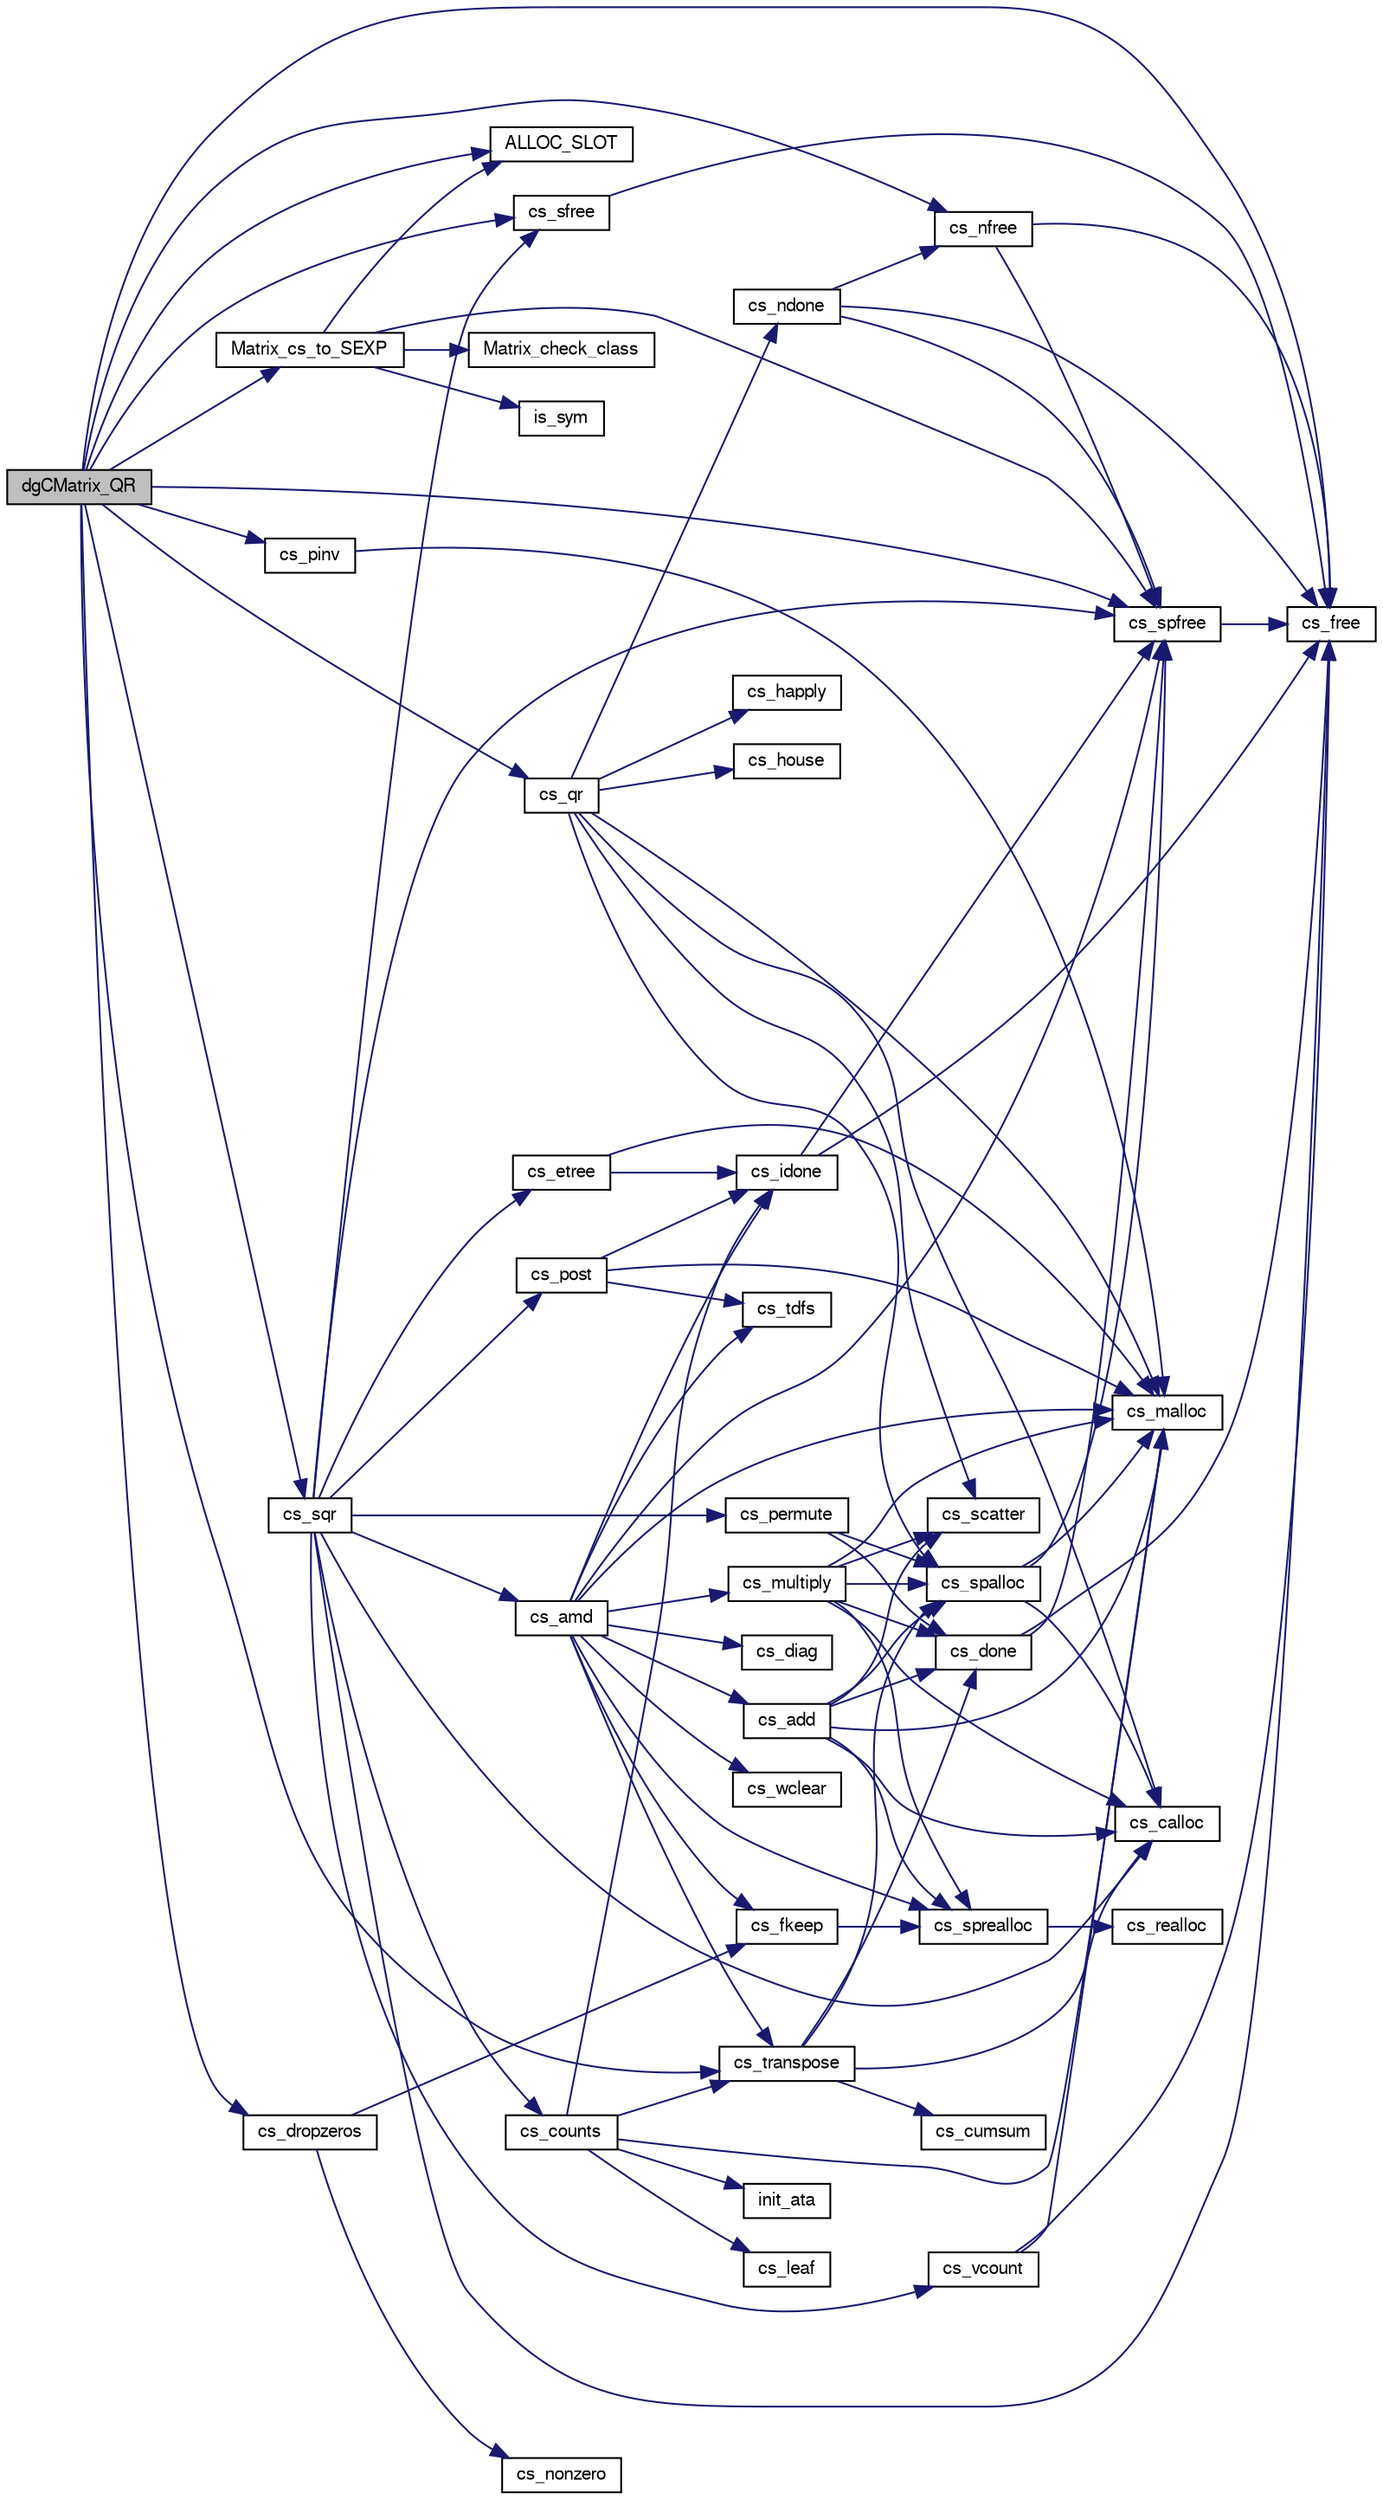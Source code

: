 digraph G
{
  edge [fontname="FreeSans",fontsize=10,labelfontname="FreeSans",labelfontsize=10];
  node [fontname="FreeSans",fontsize=10,shape=record];
  rankdir=LR;
  Node1 [label="dgCMatrix_QR",height=0.2,width=0.4,color="black", fillcolor="grey75", style="filled" fontcolor="black"];
  Node1 -> Node2 [color="midnightblue",fontsize=10,style="solid",fontname="FreeSans"];
  Node2 [label="ALLOC_SLOT",height=0.2,width=0.4,color="black", fillcolor="white", style="filled",URL="$Mutils_8h.html#f7f59236ca18ab52131cf71f4a7b0786",tooltip="Allocate an SEXP of given type and length, assign it as slot nm in the object, and..."];
  Node1 -> Node3 [color="midnightblue",fontsize=10,style="solid",fontname="FreeSans"];
  Node3 [label="cs_dropzeros",height=0.2,width=0.4,color="black", fillcolor="white", style="filled",URL="$cs_8c.html#50c30e47141ef37dbb4b342e1b4ba924"];
  Node3 -> Node4 [color="midnightblue",fontsize=10,style="solid",fontname="FreeSans"];
  Node4 [label="cs_fkeep",height=0.2,width=0.4,color="black", fillcolor="white", style="filled",URL="$cs_8c.html#de63a58ec1758250c64518d817ea3c4c"];
  Node4 -> Node5 [color="midnightblue",fontsize=10,style="solid",fontname="FreeSans"];
  Node5 [label="cs_sprealloc",height=0.2,width=0.4,color="black", fillcolor="white", style="filled",URL="$cs_8c.html#5a9bc4224732ce1cedc50119afc687c1"];
  Node5 -> Node6 [color="midnightblue",fontsize=10,style="solid",fontname="FreeSans"];
  Node6 [label="cs_realloc",height=0.2,width=0.4,color="black", fillcolor="white", style="filled",URL="$cs_8c.html#7e829e1175f2c8ddb0d6d9e0bb90f985"];
  Node3 -> Node7 [color="midnightblue",fontsize=10,style="solid",fontname="FreeSans"];
  Node7 [label="cs_nonzero",height=0.2,width=0.4,color="black", fillcolor="white", style="filled",URL="$cs_8c.html#9dad9370bdde743eee26de2d53572bda"];
  Node1 -> Node8 [color="midnightblue",fontsize=10,style="solid",fontname="FreeSans"];
  Node8 [label="cs_free",height=0.2,width=0.4,color="black", fillcolor="white", style="filled",URL="$cs_8c.html#78c1d1194aacc65212bb0d2b03643ac7"];
  Node1 -> Node9 [color="midnightblue",fontsize=10,style="solid",fontname="FreeSans"];
  Node9 [label="cs_nfree",height=0.2,width=0.4,color="black", fillcolor="white", style="filled",URL="$cs_8c.html#f2e6d75dfc24a842fdbce3aa510dc4bc"];
  Node9 -> Node8 [color="midnightblue",fontsize=10,style="solid",fontname="FreeSans"];
  Node9 -> Node10 [color="midnightblue",fontsize=10,style="solid",fontname="FreeSans"];
  Node10 [label="cs_spfree",height=0.2,width=0.4,color="black", fillcolor="white", style="filled",URL="$cs_8c.html#6d705e404a7831ccf01bc0ea064215b9"];
  Node10 -> Node8 [color="midnightblue",fontsize=10,style="solid",fontname="FreeSans"];
  Node1 -> Node11 [color="midnightblue",fontsize=10,style="solid",fontname="FreeSans"];
  Node11 [label="cs_pinv",height=0.2,width=0.4,color="black", fillcolor="white", style="filled",URL="$cs_8c.html#4ddf83c074fafd1120be9fbbfa4a29f9"];
  Node11 -> Node12 [color="midnightblue",fontsize=10,style="solid",fontname="FreeSans"];
  Node12 [label="cs_malloc",height=0.2,width=0.4,color="black", fillcolor="white", style="filled",URL="$cs_8c.html#4c6c75c54cbdf2f3fd4574a90c2f8a86"];
  Node1 -> Node13 [color="midnightblue",fontsize=10,style="solid",fontname="FreeSans"];
  Node13 [label="cs_qr",height=0.2,width=0.4,color="black", fillcolor="white", style="filled",URL="$cs_8c.html#767dc90c22d90fe898f72c2da0d98c03"];
  Node13 -> Node14 [color="midnightblue",fontsize=10,style="solid",fontname="FreeSans"];
  Node14 [label="cs_calloc",height=0.2,width=0.4,color="black", fillcolor="white", style="filled",URL="$cs_8c.html#d3e846c0142a1457e8e85bcaf559fb98"];
  Node13 -> Node15 [color="midnightblue",fontsize=10,style="solid",fontname="FreeSans"];
  Node15 [label="cs_happly",height=0.2,width=0.4,color="black", fillcolor="white", style="filled",URL="$cs_8c.html#27050a31d36046e833b7763fe8ef62ce"];
  Node13 -> Node16 [color="midnightblue",fontsize=10,style="solid",fontname="FreeSans"];
  Node16 [label="cs_house",height=0.2,width=0.4,color="black", fillcolor="white", style="filled",URL="$cs_8c.html#096c9057bf2038f9eaef0c1dfb09f3dd"];
  Node13 -> Node12 [color="midnightblue",fontsize=10,style="solid",fontname="FreeSans"];
  Node13 -> Node17 [color="midnightblue",fontsize=10,style="solid",fontname="FreeSans"];
  Node17 [label="cs_ndone",height=0.2,width=0.4,color="black", fillcolor="white", style="filled",URL="$cs_8c.html#24796e2f78414578fd2b8e7528535cbb"];
  Node17 -> Node8 [color="midnightblue",fontsize=10,style="solid",fontname="FreeSans"];
  Node17 -> Node9 [color="midnightblue",fontsize=10,style="solid",fontname="FreeSans"];
  Node17 -> Node10 [color="midnightblue",fontsize=10,style="solid",fontname="FreeSans"];
  Node13 -> Node18 [color="midnightblue",fontsize=10,style="solid",fontname="FreeSans"];
  Node18 [label="cs_scatter",height=0.2,width=0.4,color="black", fillcolor="white", style="filled",URL="$cs_8c.html#3729a7e21dbc3309ac96461ddb060328"];
  Node13 -> Node19 [color="midnightblue",fontsize=10,style="solid",fontname="FreeSans"];
  Node19 [label="cs_spalloc",height=0.2,width=0.4,color="black", fillcolor="white", style="filled",URL="$cs_8c.html#ad3a584d9185a4fe4497a36f892b9c72"];
  Node19 -> Node14 [color="midnightblue",fontsize=10,style="solid",fontname="FreeSans"];
  Node19 -> Node12 [color="midnightblue",fontsize=10,style="solid",fontname="FreeSans"];
  Node19 -> Node10 [color="midnightblue",fontsize=10,style="solid",fontname="FreeSans"];
  Node1 -> Node20 [color="midnightblue",fontsize=10,style="solid",fontname="FreeSans"];
  Node20 [label="cs_sfree",height=0.2,width=0.4,color="black", fillcolor="white", style="filled",URL="$cs_8c.html#ce766075ef439ad6e4347f6b076eb4b7"];
  Node20 -> Node8 [color="midnightblue",fontsize=10,style="solid",fontname="FreeSans"];
  Node1 -> Node10 [color="midnightblue",fontsize=10,style="solid",fontname="FreeSans"];
  Node1 -> Node21 [color="midnightblue",fontsize=10,style="solid",fontname="FreeSans"];
  Node21 [label="cs_sqr",height=0.2,width=0.4,color="black", fillcolor="white", style="filled",URL="$cs_8c.html#31db4da8e996966094f83c7601dc08ff"];
  Node21 -> Node22 [color="midnightblue",fontsize=10,style="solid",fontname="FreeSans"];
  Node22 [label="cs_amd",height=0.2,width=0.4,color="black", fillcolor="white", style="filled",URL="$cs_8c.html#633a0b0214f3ee86a27adf6ee6dea640"];
  Node22 -> Node23 [color="midnightblue",fontsize=10,style="solid",fontname="FreeSans"];
  Node23 [label="cs_add",height=0.2,width=0.4,color="black", fillcolor="white", style="filled",URL="$cs_8c.html#12000fbd0b9198d3852978cca8386afe"];
  Node23 -> Node14 [color="midnightblue",fontsize=10,style="solid",fontname="FreeSans"];
  Node23 -> Node24 [color="midnightblue",fontsize=10,style="solid",fontname="FreeSans"];
  Node24 [label="cs_done",height=0.2,width=0.4,color="black", fillcolor="white", style="filled",URL="$cs_8c.html#41590e7ef8c8f3ebce8c7bbe07303c28"];
  Node24 -> Node8 [color="midnightblue",fontsize=10,style="solid",fontname="FreeSans"];
  Node24 -> Node10 [color="midnightblue",fontsize=10,style="solid",fontname="FreeSans"];
  Node23 -> Node12 [color="midnightblue",fontsize=10,style="solid",fontname="FreeSans"];
  Node23 -> Node18 [color="midnightblue",fontsize=10,style="solid",fontname="FreeSans"];
  Node23 -> Node19 [color="midnightblue",fontsize=10,style="solid",fontname="FreeSans"];
  Node23 -> Node5 [color="midnightblue",fontsize=10,style="solid",fontname="FreeSans"];
  Node22 -> Node25 [color="midnightblue",fontsize=10,style="solid",fontname="FreeSans"];
  Node25 [label="cs_diag",height=0.2,width=0.4,color="black", fillcolor="white", style="filled",URL="$cs_8c.html#b744b6c0bb84f8f54496c547e8a95e16"];
  Node22 -> Node4 [color="midnightblue",fontsize=10,style="solid",fontname="FreeSans"];
  Node22 -> Node26 [color="midnightblue",fontsize=10,style="solid",fontname="FreeSans"];
  Node26 [label="cs_idone",height=0.2,width=0.4,color="black", fillcolor="white", style="filled",URL="$cs_8c.html#9c3bd8e36cdfb832d199b580e22467c7"];
  Node26 -> Node8 [color="midnightblue",fontsize=10,style="solid",fontname="FreeSans"];
  Node26 -> Node10 [color="midnightblue",fontsize=10,style="solid",fontname="FreeSans"];
  Node22 -> Node12 [color="midnightblue",fontsize=10,style="solid",fontname="FreeSans"];
  Node22 -> Node27 [color="midnightblue",fontsize=10,style="solid",fontname="FreeSans"];
  Node27 [label="cs_multiply",height=0.2,width=0.4,color="black", fillcolor="white", style="filled",URL="$cs_8c.html#066e18f8570c820530c73ebc88b30a97"];
  Node27 -> Node14 [color="midnightblue",fontsize=10,style="solid",fontname="FreeSans"];
  Node27 -> Node24 [color="midnightblue",fontsize=10,style="solid",fontname="FreeSans"];
  Node27 -> Node12 [color="midnightblue",fontsize=10,style="solid",fontname="FreeSans"];
  Node27 -> Node18 [color="midnightblue",fontsize=10,style="solid",fontname="FreeSans"];
  Node27 -> Node19 [color="midnightblue",fontsize=10,style="solid",fontname="FreeSans"];
  Node27 -> Node5 [color="midnightblue",fontsize=10,style="solid",fontname="FreeSans"];
  Node22 -> Node10 [color="midnightblue",fontsize=10,style="solid",fontname="FreeSans"];
  Node22 -> Node5 [color="midnightblue",fontsize=10,style="solid",fontname="FreeSans"];
  Node22 -> Node28 [color="midnightblue",fontsize=10,style="solid",fontname="FreeSans"];
  Node28 [label="cs_tdfs",height=0.2,width=0.4,color="black", fillcolor="white", style="filled",URL="$cs_8c.html#7b064c4799cc09da13c13d982197eff7"];
  Node22 -> Node29 [color="midnightblue",fontsize=10,style="solid",fontname="FreeSans"];
  Node29 [label="cs_transpose",height=0.2,width=0.4,color="black", fillcolor="white", style="filled",URL="$cs_8c.html#090225477a18abe5f8d5ab26e4efaf3a"];
  Node29 -> Node14 [color="midnightblue",fontsize=10,style="solid",fontname="FreeSans"];
  Node29 -> Node30 [color="midnightblue",fontsize=10,style="solid",fontname="FreeSans"];
  Node30 [label="cs_cumsum",height=0.2,width=0.4,color="black", fillcolor="white", style="filled",URL="$cs_8c.html#97200b7cc3ad296c964134a59616efdd"];
  Node29 -> Node24 [color="midnightblue",fontsize=10,style="solid",fontname="FreeSans"];
  Node29 -> Node19 [color="midnightblue",fontsize=10,style="solid",fontname="FreeSans"];
  Node22 -> Node31 [color="midnightblue",fontsize=10,style="solid",fontname="FreeSans"];
  Node31 [label="cs_wclear",height=0.2,width=0.4,color="black", fillcolor="white", style="filled",URL="$cs_8c.html#73c323ac388668ef8ab5a2aa97807fbe"];
  Node21 -> Node14 [color="midnightblue",fontsize=10,style="solid",fontname="FreeSans"];
  Node21 -> Node32 [color="midnightblue",fontsize=10,style="solid",fontname="FreeSans"];
  Node32 [label="cs_counts",height=0.2,width=0.4,color="black", fillcolor="white", style="filled",URL="$cs_8c.html#a7fdeead97aef81cdf18af7576a7f722"];
  Node32 -> Node26 [color="midnightblue",fontsize=10,style="solid",fontname="FreeSans"];
  Node32 -> Node33 [color="midnightblue",fontsize=10,style="solid",fontname="FreeSans"];
  Node33 [label="cs_leaf",height=0.2,width=0.4,color="black", fillcolor="white", style="filled",URL="$cs_8c.html#df3182dea8214e7a96ac2d055d60d267"];
  Node32 -> Node12 [color="midnightblue",fontsize=10,style="solid",fontname="FreeSans"];
  Node32 -> Node29 [color="midnightblue",fontsize=10,style="solid",fontname="FreeSans"];
  Node32 -> Node34 [color="midnightblue",fontsize=10,style="solid",fontname="FreeSans"];
  Node34 [label="init_ata",height=0.2,width=0.4,color="black", fillcolor="white", style="filled",URL="$cs_8c.html#3e3f8da5491fe28fab370482d0cc3389"];
  Node21 -> Node35 [color="midnightblue",fontsize=10,style="solid",fontname="FreeSans"];
  Node35 [label="cs_etree",height=0.2,width=0.4,color="black", fillcolor="white", style="filled",URL="$cs_8c.html#5c531804008e67c207e93f14c2551b1a"];
  Node35 -> Node26 [color="midnightblue",fontsize=10,style="solid",fontname="FreeSans"];
  Node35 -> Node12 [color="midnightblue",fontsize=10,style="solid",fontname="FreeSans"];
  Node21 -> Node8 [color="midnightblue",fontsize=10,style="solid",fontname="FreeSans"];
  Node21 -> Node36 [color="midnightblue",fontsize=10,style="solid",fontname="FreeSans"];
  Node36 [label="cs_permute",height=0.2,width=0.4,color="black", fillcolor="white", style="filled",URL="$cs_8c.html#da9cc712c0db19bc1dc1ef9211e6ca3c"];
  Node36 -> Node24 [color="midnightblue",fontsize=10,style="solid",fontname="FreeSans"];
  Node36 -> Node19 [color="midnightblue",fontsize=10,style="solid",fontname="FreeSans"];
  Node21 -> Node37 [color="midnightblue",fontsize=10,style="solid",fontname="FreeSans"];
  Node37 [label="cs_post",height=0.2,width=0.4,color="black", fillcolor="white", style="filled",URL="$cs_8c.html#dc01793c66e6caa0eef76be3dda7ffd5"];
  Node37 -> Node26 [color="midnightblue",fontsize=10,style="solid",fontname="FreeSans"];
  Node37 -> Node12 [color="midnightblue",fontsize=10,style="solid",fontname="FreeSans"];
  Node37 -> Node28 [color="midnightblue",fontsize=10,style="solid",fontname="FreeSans"];
  Node21 -> Node20 [color="midnightblue",fontsize=10,style="solid",fontname="FreeSans"];
  Node21 -> Node10 [color="midnightblue",fontsize=10,style="solid",fontname="FreeSans"];
  Node21 -> Node38 [color="midnightblue",fontsize=10,style="solid",fontname="FreeSans"];
  Node38 [label="cs_vcount",height=0.2,width=0.4,color="black", fillcolor="white", style="filled",URL="$cs_8c.html#9aa3afad1ec55f96205b52d378b8000f"];
  Node38 -> Node8 [color="midnightblue",fontsize=10,style="solid",fontname="FreeSans"];
  Node38 -> Node12 [color="midnightblue",fontsize=10,style="solid",fontname="FreeSans"];
  Node1 -> Node29 [color="midnightblue",fontsize=10,style="solid",fontname="FreeSans"];
  Node1 -> Node39 [color="midnightblue",fontsize=10,style="solid",fontname="FreeSans"];
  Node39 [label="Matrix_cs_to_SEXP",height=0.2,width=0.4,color="black", fillcolor="white", style="filled",URL="$cs__utils_8c.html#e53880c709c9977b041217226c202deb",tooltip="Copy the contents of a to an appropriate CsparseMatrix object and, optionally, free..."];
  Node39 -> Node2 [color="midnightblue",fontsize=10,style="solid",fontname="FreeSans"];
  Node39 -> Node10 [color="midnightblue",fontsize=10,style="solid",fontname="FreeSans"];
  Node39 -> Node40 [color="midnightblue",fontsize=10,style="solid",fontname="FreeSans"];
  Node40 [label="is_sym",height=0.2,width=0.4,color="black", fillcolor="white", style="filled",URL="$cs__utils_8c.html#0b2592041f5b822459b7052a451c07a5"];
  Node39 -> Node41 [color="midnightblue",fontsize=10,style="solid",fontname="FreeSans"];
  Node41 [label="Matrix_check_class",height=0.2,width=0.4,color="black", fillcolor="white", style="filled",URL="$Mutils_8h.html#2206f293e563a99c83fa8480b7e26912",tooltip="Return the 0-based index of a string match in a vector of strings terminated by an..."];
}
